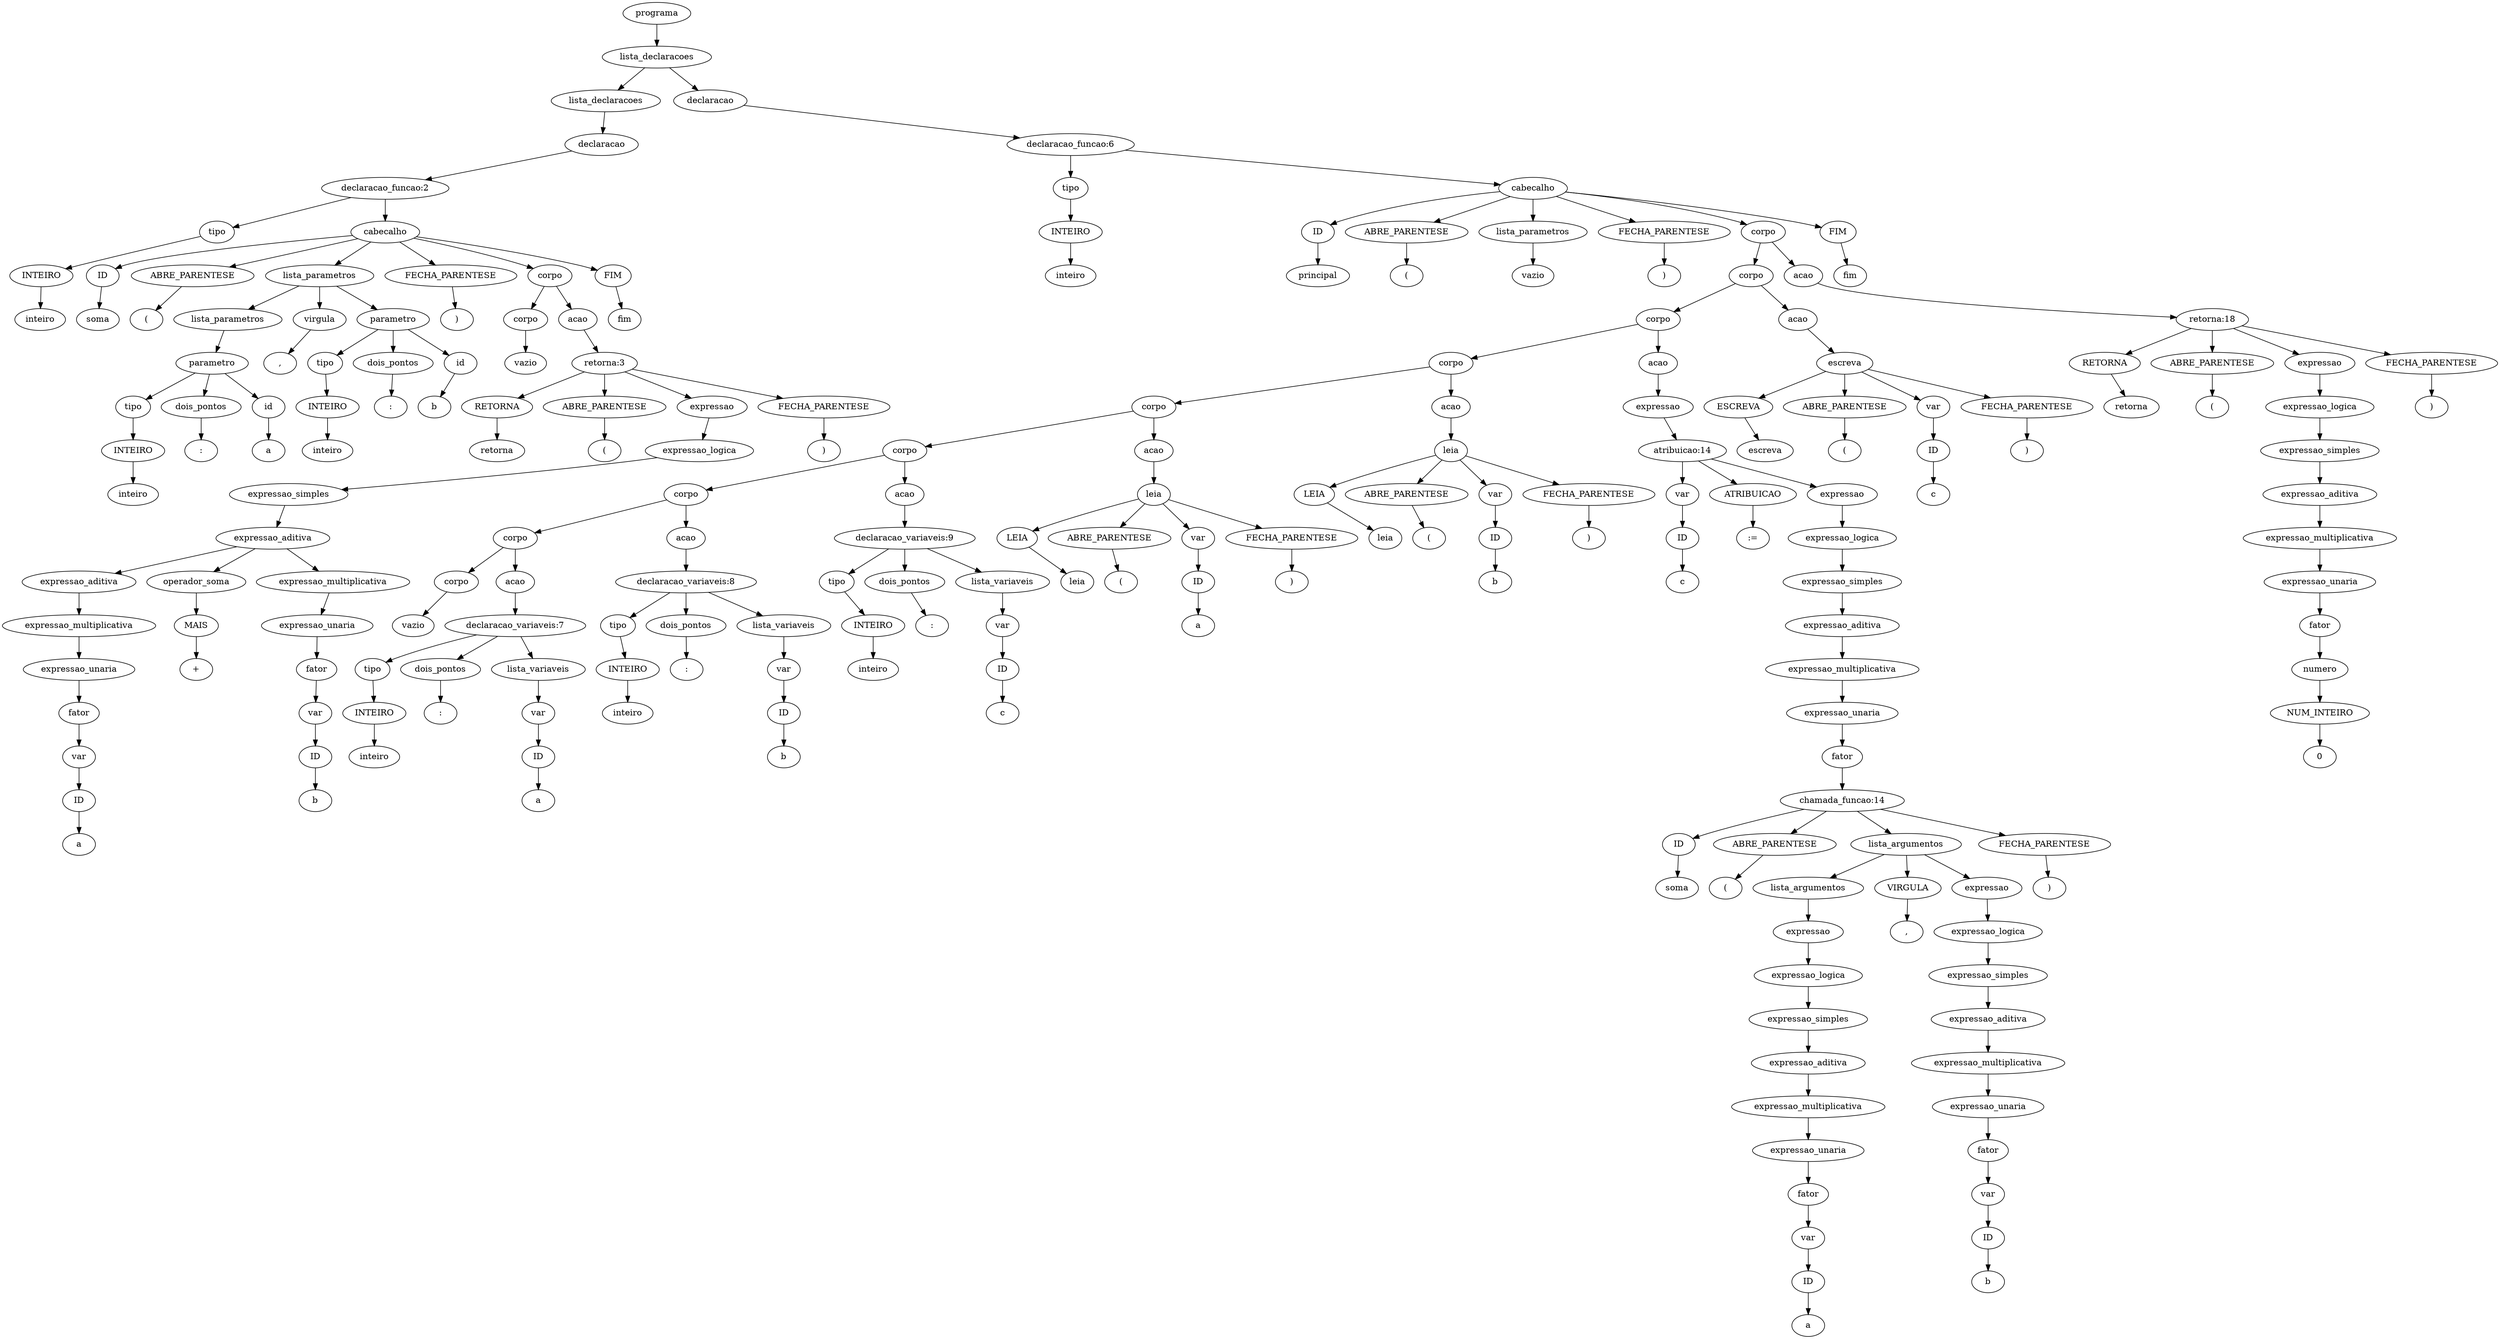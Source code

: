 digraph tree {
    "0x7fb589ea88b0" [label="programa"];
    "0x7fb589ee6730" [label="lista_declaracoes"];
    "0x7fb589ea8cd0" [label="lista_declaracoes"];
    "0x7fb58b1e48e0" [label="declaracao"];
    "0x7fb58a4add30" [label="declaracao_funcao:2"];
    "0x7fb589ea89a0" [label="tipo"];
    "0x7fb589ea89d0" [label="INTEIRO"];
    "0x7fb589ea8a90" [label="inteiro"];
    "0x7fb589ea8bb0" [label="cabecalho"];
    "0x7fb589ee6fa0" [label="ID"];
    "0x7fb589ee63d0" [label="soma"];
    "0x7fb589ee6ca0" [label="ABRE_PARENTESE"];
    "0x7fb589ee6d30" [label="("];
    "0x7fb589ea8e50" [label="lista_parametros"];
    "0x7fb589ea8a30" [label="lista_parametros"];
    "0x7fb589ea8d60" [label="parametro"];
    "0x7fb58a236970" [label="tipo"];
    "0x7fb58a52c400" [label="INTEIRO"];
    "0x7fb589ea8eb0" [label="inteiro"];
    "0x7fb589ea8dc0" [label="dois_pontos"];
    "0x7fb589ea8c40" [label=":"];
    "0x7fb589ea8ca0" [label="id"];
    "0x7fb589ea8ee0" [label="a"];
    "0x7fb589ea8fd0" [label="virgula"];
    "0x7fb589ea8b20" [label=","];
    "0x7fb589ea8c10" [label="parametro"];
    "0x7fb589ea8ac0" [label="tipo"];
    "0x7fb589ea8be0" [label="INTEIRO"];
    "0x7fb589ea8e20" [label="inteiro"];
    "0x7fb589ea8df0" [label="dois_pontos"];
    "0x7fb589ea8820" [label=":"];
    "0x7fb589ea8880" [label="id"];
    "0x7fb589ea8070" [label="b"];
    "0x7fb589ee6d90" [label="FECHA_PARENTESE"];
    "0x7fb589ee6460" [label=")"];
    "0x7fb589ea8190" [label="corpo"];
    "0x7fb589ea8a00" [label="corpo"];
    "0x7fb589ea8f40" [label="vazio"];
    "0x7fb589ea8160" [label="acao"];
    "0x7fb589ee6be0" [label="retorna:3"];
    "0x7fb589ee6b20" [label="RETORNA"];
    "0x7fb589ee6e80" [label="retorna"];
    "0x7fb589ee6eb0" [label="ABRE_PARENTESE"];
    "0x7fb589ee6f10" [label="("];
    "0x7fb589ee68e0" [label="expressao"];
    "0x7fb589ee6880" [label="expressao_logica"];
    "0x7fb589ee6940" [label="expressao_simples"];
    "0x7fb589ee6c70" [label="expressao_aditiva"];
    "0x7fb589ea8250" [label="expressao_aditiva"];
    "0x7fb589ee6af0" [label="expressao_multiplicativa"];
    "0x7fb589ea86a0" [label="expressao_unaria"];
    "0x7fb589ea81f0" [label="fator"];
    "0x7fb589ea8b50" [label="var"];
    "0x7fb589ea8730" [label="ID"];
    "0x7fb589ee6a90" [label="a"];
    "0x7fb589ee6d00" [label="operador_soma"];
    "0x7fb589ee6a60" [label="MAIS"];
    "0x7fb589ee6b80" [label="+"];
    "0x7fb589ee6850" [label="expressao_multiplicativa"];
    "0x7fb589ee6b50" [label="expressao_unaria"];
    "0x7fb589ee6c10" [label="fator"];
    "0x7fb589ee6f70" [label="var"];
    "0x7fb589ee6a00" [label="ID"];
    "0x7fb589ee67f0" [label="b"];
    "0x7fb589ee6d60" [label="FECHA_PARENTESE"];
    "0x7fb589ee6f40" [label=")"];
    "0x7fb589ee64c0" [label="FIM"];
    "0x7fb589ee64f0" [label="fim"];
    "0x7fb589ea8d30" [label="declaracao"];
    "0x7fb589ea80d0" [label="declaracao_funcao:6"];
    "0x7fb589ea8f70" [label="tipo"];
    "0x7fb589ea87f0" [label="INTEIRO"];
    "0x7fb589ea85e0" [label="inteiro"];
    "0x7fb589ea9070" [label="cabecalho"];
    "0x7fb589f975b0" [label="ID"];
    "0x7fb589f970a0" [label="principal"];
    "0x7fb589f97be0" [label="ABRE_PARENTESE"];
    "0x7fb589f979d0" [label="("];
    "0x7fb589ee69d0" [label="lista_parametros"];
    "0x7fb589ee6910" [label="vazio"];
    "0x7fb589f971c0" [label="FECHA_PARENTESE"];
    "0x7fb589f97790" [label=")"];
    "0x7fb589ea9520" [label="corpo"];
    "0x7fb589eb58e0" [label="corpo"];
    "0x7fb589ea9ac0" [label="corpo"];
    "0x7fb589eb52b0" [label="corpo"];
    "0x7fb589eb5f70" [label="corpo"];
    "0x7fb589eb52e0" [label="corpo"];
    "0x7fb589eb57c0" [label="corpo"];
    "0x7fb589ee62e0" [label="corpo"];
    "0x7fb589ee65b0" [label="corpo"];
    "0x7fb589ea8700" [label="vazio"];
    "0x7fb589ee6100" [label="acao"];
    "0x7fb589ee6670" [label="declaracao_variaveis:7"];
    "0x7fb589ee6df0" [label="tipo"];
    "0x7fb589ee61c0" [label="INTEIRO"];
    "0x7fb589ee6640" [label="inteiro"];
    "0x7fb589ee6760" [label="dois_pontos"];
    "0x7fb589eb54f0" [label=":"];
    "0x7fb589ee66d0" [label="lista_variaveis"];
    "0x7fb589ee6220" [label="var"];
    "0x7fb589ee6130" [label="ID"];
    "0x7fb589eb55b0" [label="a"];
    "0x7fb589ee6520" [label="acao"];
    "0x7fb589eb5730" [label="declaracao_variaveis:8"];
    "0x7fb589ee6e20" [label="tipo"];
    "0x7fb589ee62b0" [label="INTEIRO"];
    "0x7fb589eb56d0" [label="inteiro"];
    "0x7fb589eb5850" [label="dois_pontos"];
    "0x7fb589eb53a0" [label=":"];
    "0x7fb589eb5790" [label="lista_variaveis"];
    "0x7fb589ee67c0" [label="var"];
    "0x7fb589ee6700" [label="ID"];
    "0x7fb589eb5700" [label="b"];
    "0x7fb589eb59a0" [label="acao"];
    "0x7fb589eb5430" [label="declaracao_variaveis:9"];
    "0x7fb589ee65e0" [label="tipo"];
    "0x7fb589ee6340" [label="INTEIRO"];
    "0x7fb589eb5400" [label="inteiro"];
    "0x7fb589eb5520" [label="dois_pontos"];
    "0x7fb589eb5d30" [label=":"];
    "0x7fb589eb5490" [label="lista_variaveis"];
    "0x7fb589eb58b0" [label="var"];
    "0x7fb589eb5820" [label="ID"];
    "0x7fb589eb5df0" [label="c"];
    "0x7fb589eb5d60" [label="acao"];
    "0x7fb589eb5e80" [label="leia"];
    "0x7fb589eb5fd0" [label="LEIA"];
    "0x7fb589eb5dc0" [label="leia"];
    "0x7fb589eb5190" [label="ABRE_PARENTESE"];
    "0x7fb589eb51f0" [label="("];
    "0x7fb589eb5640" [label="var"];
    "0x7fb589eb56a0" [label="ID"];
    "0x7fb589eb5f10" [label="a"];
    "0x7fb589eb5220" [label="FECHA_PARENTESE"];
    "0x7fb589eb5280" [label=")"];
    "0x7fb589eb5a60" [label="acao"];
    "0x7fb589eb5ee0" [label="leia"];
    "0x7fb589eb5c70" [label="LEIA"];
    "0x7fb589eb5ac0" [label="leia"];
    "0x7fb589eb5910" [label="ABRE_PARENTESE"];
    "0x7fb589eb5af0" [label="("];
    "0x7fb589eb5940" [label="var"];
    "0x7fb589eb5610" [label="ID"];
    "0x7fb589eb50d0" [label="b"];
    "0x7fb589eb5b50" [label="FECHA_PARENTESE"];
    "0x7fb589eb5bb0" [label=")"];
    "0x7fb589eb5e50" [label="acao"];
    "0x7fb589eb59d0" [label="expressao"];
    "0x7fb589ea9250" [label="atribuicao:14"];
    "0x7fb589eb5580" [label="var"];
    "0x7fb589eb54c0" [label="ID"];
    "0x7fb589eb5070" [label="c"];
    "0x7fb589ea9190" [label="ATRIBUICAO"];
    "0x7fb589ea9c70" [label=":="];
    "0x7fb589eb5c40" [label="expressao"];
    "0x7fb589ea9c10" [label="expressao_logica"];
    "0x7fb589ea9220" [label="expressao_simples"];
    "0x7fb589eb5be0" [label="expressao_aditiva"];
    "0x7fb589ea9be0" [label="expressao_multiplicativa"];
    "0x7fb589eb5100" [label="expressao_unaria"];
    "0x7fb589eb5310" [label="fator"];
    "0x7fb589ea93a0" [label="chamada_funcao:14"];
    "0x7fb589ea9280" [label="ID"];
    "0x7fb589ea9970" [label="soma"];
    "0x7fb589ea99d0" [label="ABRE_PARENTESE"];
    "0x7fb589ea9880" [label="("];
    "0x7fb589ea96a0" [label="lista_argumentos"];
    "0x7fb589ea9b50" [label="lista_argumentos"];
    "0x7fb589ea9af0" [label="expressao"];
    "0x7fb589ea9a90" [label="expressao_logica"];
    "0x7fb589ea9a00" [label="expressao_simples"];
    "0x7fb589eb5f40" [label="expressao_aditiva"];
    "0x7fb589ea98b0" [label="expressao_multiplicativa"];
    "0x7fb589eb50a0" [label="expressao_unaria"];
    "0x7fb589eb5160" [label="fator"];
    "0x7fb589eb5a30" [label="var"];
    "0x7fb589eb5370" [label="ID"];
    "0x7fb589ea9a60" [label="a"];
    "0x7fb589ea9940" [label="VIRGULA"];
    "0x7fb589ea91c0" [label=","];
    "0x7fb589ea9850" [label="expressao"];
    "0x7fb589ea97f0" [label="expressao_logica"];
    "0x7fb589ea9ee0" [label="expressao_simples"];
    "0x7fb589ea94c0" [label="expressao_aditiva"];
    "0x7fb589ea97c0" [label="expressao_multiplicativa"];
    "0x7fb589ea93d0" [label="expressao_unaria"];
    "0x7fb589ea9460" [label="fator"];
    "0x7fb589ea9340" [label="var"];
    "0x7fb589ea9430" [label="ID"];
    "0x7fb589ea9760" [label="b"];
    "0x7fb589ea9130" [label="FECHA_PARENTESE"];
    "0x7fb589ea9b80" [label=")"];
    "0x7fb589ea9e80" [label="acao"];
    "0x7fb589ea9d00" [label="escreva"];
    "0x7fb589ea9d60" [label="ESCREVA"];
    "0x7fb589ea9cd0" [label="escreva"];
    "0x7fb589ea9eb0" [label="ABRE_PARENTESE"];
    "0x7fb589ea9f10" [label="("];
    "0x7fb589eb5d00" [label="var"];
    "0x7fb589eb5cd0" [label="ID"];
    "0x7fb589eb5b20" [label="c"];
    "0x7fb589ea9f70" [label="FECHA_PARENTESE"];
    "0x7fb589ea9550" [label=")"];
    "0x7fb589ea9e20" [label="acao"];
    "0x7fb589ea96d0" [label="retorna:18"];
    "0x7fb589f973a0" [label="RETORNA"];
    "0x7fb589f97bb0" [label="retorna"];
    "0x7fb589f97640" [label="ABRE_PARENTESE"];
    "0x7fb589f978e0" [label="("];
    "0x7fb589ea9670" [label="expressao"];
    "0x7fb589ea9490" [label="expressao_logica"];
    "0x7fb589ea9640" [label="expressao_simples"];
    "0x7fb589ea9100" [label="expressao_aditiva"];
    "0x7fb589ea95e0" [label="expressao_multiplicativa"];
    "0x7fb589ea9df0" [label="expressao_unaria"];
    "0x7fb589ea9ca0" [label="fator"];
    "0x7fb589ea98e0" [label="numero"];
    "0x7fb589ea9fa0" [label="NUM_INTEIRO"];
    "0x7fb589ea95b0" [label="0"];
    "0x7fb589f977c0" [label="FECHA_PARENTESE"];
    "0x7fb589f97a00" [label=")"];
    "0x7fb589f97df0" [label="FIM"];
    "0x7fb589f970d0" [label="fim"];
    "0x7fb589ea88b0" -> "0x7fb589ee6730";
    "0x7fb589ee6730" -> "0x7fb589ea8cd0";
    "0x7fb589ee6730" -> "0x7fb589ea8d30";
    "0x7fb589ea8cd0" -> "0x7fb58b1e48e0";
    "0x7fb58b1e48e0" -> "0x7fb58a4add30";
    "0x7fb58a4add30" -> "0x7fb589ea89a0";
    "0x7fb58a4add30" -> "0x7fb589ea8bb0";
    "0x7fb589ea89a0" -> "0x7fb589ea89d0";
    "0x7fb589ea89d0" -> "0x7fb589ea8a90";
    "0x7fb589ea8bb0" -> "0x7fb589ee6fa0";
    "0x7fb589ea8bb0" -> "0x7fb589ee6ca0";
    "0x7fb589ea8bb0" -> "0x7fb589ea8e50";
    "0x7fb589ea8bb0" -> "0x7fb589ee6d90";
    "0x7fb589ea8bb0" -> "0x7fb589ea8190";
    "0x7fb589ea8bb0" -> "0x7fb589ee64c0";
    "0x7fb589ee6fa0" -> "0x7fb589ee63d0";
    "0x7fb589ee6ca0" -> "0x7fb589ee6d30";
    "0x7fb589ea8e50" -> "0x7fb589ea8a30";
    "0x7fb589ea8e50" -> "0x7fb589ea8fd0";
    "0x7fb589ea8e50" -> "0x7fb589ea8c10";
    "0x7fb589ea8a30" -> "0x7fb589ea8d60";
    "0x7fb589ea8d60" -> "0x7fb58a236970";
    "0x7fb589ea8d60" -> "0x7fb589ea8dc0";
    "0x7fb589ea8d60" -> "0x7fb589ea8ca0";
    "0x7fb58a236970" -> "0x7fb58a52c400";
    "0x7fb58a52c400" -> "0x7fb589ea8eb0";
    "0x7fb589ea8dc0" -> "0x7fb589ea8c40";
    "0x7fb589ea8ca0" -> "0x7fb589ea8ee0";
    "0x7fb589ea8fd0" -> "0x7fb589ea8b20";
    "0x7fb589ea8c10" -> "0x7fb589ea8ac0";
    "0x7fb589ea8c10" -> "0x7fb589ea8df0";
    "0x7fb589ea8c10" -> "0x7fb589ea8880";
    "0x7fb589ea8ac0" -> "0x7fb589ea8be0";
    "0x7fb589ea8be0" -> "0x7fb589ea8e20";
    "0x7fb589ea8df0" -> "0x7fb589ea8820";
    "0x7fb589ea8880" -> "0x7fb589ea8070";
    "0x7fb589ee6d90" -> "0x7fb589ee6460";
    "0x7fb589ea8190" -> "0x7fb589ea8a00";
    "0x7fb589ea8190" -> "0x7fb589ea8160";
    "0x7fb589ea8a00" -> "0x7fb589ea8f40";
    "0x7fb589ea8160" -> "0x7fb589ee6be0";
    "0x7fb589ee6be0" -> "0x7fb589ee6b20";
    "0x7fb589ee6be0" -> "0x7fb589ee6eb0";
    "0x7fb589ee6be0" -> "0x7fb589ee68e0";
    "0x7fb589ee6be0" -> "0x7fb589ee6d60";
    "0x7fb589ee6b20" -> "0x7fb589ee6e80";
    "0x7fb589ee6eb0" -> "0x7fb589ee6f10";
    "0x7fb589ee68e0" -> "0x7fb589ee6880";
    "0x7fb589ee6880" -> "0x7fb589ee6940";
    "0x7fb589ee6940" -> "0x7fb589ee6c70";
    "0x7fb589ee6c70" -> "0x7fb589ea8250";
    "0x7fb589ee6c70" -> "0x7fb589ee6d00";
    "0x7fb589ee6c70" -> "0x7fb589ee6850";
    "0x7fb589ea8250" -> "0x7fb589ee6af0";
    "0x7fb589ee6af0" -> "0x7fb589ea86a0";
    "0x7fb589ea86a0" -> "0x7fb589ea81f0";
    "0x7fb589ea81f0" -> "0x7fb589ea8b50";
    "0x7fb589ea8b50" -> "0x7fb589ea8730";
    "0x7fb589ea8730" -> "0x7fb589ee6a90";
    "0x7fb589ee6d00" -> "0x7fb589ee6a60";
    "0x7fb589ee6a60" -> "0x7fb589ee6b80";
    "0x7fb589ee6850" -> "0x7fb589ee6b50";
    "0x7fb589ee6b50" -> "0x7fb589ee6c10";
    "0x7fb589ee6c10" -> "0x7fb589ee6f70";
    "0x7fb589ee6f70" -> "0x7fb589ee6a00";
    "0x7fb589ee6a00" -> "0x7fb589ee67f0";
    "0x7fb589ee6d60" -> "0x7fb589ee6f40";
    "0x7fb589ee64c0" -> "0x7fb589ee64f0";
    "0x7fb589ea8d30" -> "0x7fb589ea80d0";
    "0x7fb589ea80d0" -> "0x7fb589ea8f70";
    "0x7fb589ea80d0" -> "0x7fb589ea9070";
    "0x7fb589ea8f70" -> "0x7fb589ea87f0";
    "0x7fb589ea87f0" -> "0x7fb589ea85e0";
    "0x7fb589ea9070" -> "0x7fb589f975b0";
    "0x7fb589ea9070" -> "0x7fb589f97be0";
    "0x7fb589ea9070" -> "0x7fb589ee69d0";
    "0x7fb589ea9070" -> "0x7fb589f971c0";
    "0x7fb589ea9070" -> "0x7fb589ea9520";
    "0x7fb589ea9070" -> "0x7fb589f97df0";
    "0x7fb589f975b0" -> "0x7fb589f970a0";
    "0x7fb589f97be0" -> "0x7fb589f979d0";
    "0x7fb589ee69d0" -> "0x7fb589ee6910";
    "0x7fb589f971c0" -> "0x7fb589f97790";
    "0x7fb589ea9520" -> "0x7fb589eb58e0";
    "0x7fb589ea9520" -> "0x7fb589ea9e20";
    "0x7fb589eb58e0" -> "0x7fb589ea9ac0";
    "0x7fb589eb58e0" -> "0x7fb589ea9e80";
    "0x7fb589ea9ac0" -> "0x7fb589eb52b0";
    "0x7fb589ea9ac0" -> "0x7fb589eb5e50";
    "0x7fb589eb52b0" -> "0x7fb589eb5f70";
    "0x7fb589eb52b0" -> "0x7fb589eb5a60";
    "0x7fb589eb5f70" -> "0x7fb589eb52e0";
    "0x7fb589eb5f70" -> "0x7fb589eb5d60";
    "0x7fb589eb52e0" -> "0x7fb589eb57c0";
    "0x7fb589eb52e0" -> "0x7fb589eb59a0";
    "0x7fb589eb57c0" -> "0x7fb589ee62e0";
    "0x7fb589eb57c0" -> "0x7fb589ee6520";
    "0x7fb589ee62e0" -> "0x7fb589ee65b0";
    "0x7fb589ee62e0" -> "0x7fb589ee6100";
    "0x7fb589ee65b0" -> "0x7fb589ea8700";
    "0x7fb589ee6100" -> "0x7fb589ee6670";
    "0x7fb589ee6670" -> "0x7fb589ee6df0";
    "0x7fb589ee6670" -> "0x7fb589ee6760";
    "0x7fb589ee6670" -> "0x7fb589ee66d0";
    "0x7fb589ee6df0" -> "0x7fb589ee61c0";
    "0x7fb589ee61c0" -> "0x7fb589ee6640";
    "0x7fb589ee6760" -> "0x7fb589eb54f0";
    "0x7fb589ee66d0" -> "0x7fb589ee6220";
    "0x7fb589ee6220" -> "0x7fb589ee6130";
    "0x7fb589ee6130" -> "0x7fb589eb55b0";
    "0x7fb589ee6520" -> "0x7fb589eb5730";
    "0x7fb589eb5730" -> "0x7fb589ee6e20";
    "0x7fb589eb5730" -> "0x7fb589eb5850";
    "0x7fb589eb5730" -> "0x7fb589eb5790";
    "0x7fb589ee6e20" -> "0x7fb589ee62b0";
    "0x7fb589ee62b0" -> "0x7fb589eb56d0";
    "0x7fb589eb5850" -> "0x7fb589eb53a0";
    "0x7fb589eb5790" -> "0x7fb589ee67c0";
    "0x7fb589ee67c0" -> "0x7fb589ee6700";
    "0x7fb589ee6700" -> "0x7fb589eb5700";
    "0x7fb589eb59a0" -> "0x7fb589eb5430";
    "0x7fb589eb5430" -> "0x7fb589ee65e0";
    "0x7fb589eb5430" -> "0x7fb589eb5520";
    "0x7fb589eb5430" -> "0x7fb589eb5490";
    "0x7fb589ee65e0" -> "0x7fb589ee6340";
    "0x7fb589ee6340" -> "0x7fb589eb5400";
    "0x7fb589eb5520" -> "0x7fb589eb5d30";
    "0x7fb589eb5490" -> "0x7fb589eb58b0";
    "0x7fb589eb58b0" -> "0x7fb589eb5820";
    "0x7fb589eb5820" -> "0x7fb589eb5df0";
    "0x7fb589eb5d60" -> "0x7fb589eb5e80";
    "0x7fb589eb5e80" -> "0x7fb589eb5fd0";
    "0x7fb589eb5e80" -> "0x7fb589eb5190";
    "0x7fb589eb5e80" -> "0x7fb589eb5640";
    "0x7fb589eb5e80" -> "0x7fb589eb5220";
    "0x7fb589eb5fd0" -> "0x7fb589eb5dc0";
    "0x7fb589eb5190" -> "0x7fb589eb51f0";
    "0x7fb589eb5640" -> "0x7fb589eb56a0";
    "0x7fb589eb56a0" -> "0x7fb589eb5f10";
    "0x7fb589eb5220" -> "0x7fb589eb5280";
    "0x7fb589eb5a60" -> "0x7fb589eb5ee0";
    "0x7fb589eb5ee0" -> "0x7fb589eb5c70";
    "0x7fb589eb5ee0" -> "0x7fb589eb5910";
    "0x7fb589eb5ee0" -> "0x7fb589eb5940";
    "0x7fb589eb5ee0" -> "0x7fb589eb5b50";
    "0x7fb589eb5c70" -> "0x7fb589eb5ac0";
    "0x7fb589eb5910" -> "0x7fb589eb5af0";
    "0x7fb589eb5940" -> "0x7fb589eb5610";
    "0x7fb589eb5610" -> "0x7fb589eb50d0";
    "0x7fb589eb5b50" -> "0x7fb589eb5bb0";
    "0x7fb589eb5e50" -> "0x7fb589eb59d0";
    "0x7fb589eb59d0" -> "0x7fb589ea9250";
    "0x7fb589ea9250" -> "0x7fb589eb5580";
    "0x7fb589ea9250" -> "0x7fb589ea9190";
    "0x7fb589ea9250" -> "0x7fb589eb5c40";
    "0x7fb589eb5580" -> "0x7fb589eb54c0";
    "0x7fb589eb54c0" -> "0x7fb589eb5070";
    "0x7fb589ea9190" -> "0x7fb589ea9c70";
    "0x7fb589eb5c40" -> "0x7fb589ea9c10";
    "0x7fb589ea9c10" -> "0x7fb589ea9220";
    "0x7fb589ea9220" -> "0x7fb589eb5be0";
    "0x7fb589eb5be0" -> "0x7fb589ea9be0";
    "0x7fb589ea9be0" -> "0x7fb589eb5100";
    "0x7fb589eb5100" -> "0x7fb589eb5310";
    "0x7fb589eb5310" -> "0x7fb589ea93a0";
    "0x7fb589ea93a0" -> "0x7fb589ea9280";
    "0x7fb589ea93a0" -> "0x7fb589ea99d0";
    "0x7fb589ea93a0" -> "0x7fb589ea96a0";
    "0x7fb589ea93a0" -> "0x7fb589ea9130";
    "0x7fb589ea9280" -> "0x7fb589ea9970";
    "0x7fb589ea99d0" -> "0x7fb589ea9880";
    "0x7fb589ea96a0" -> "0x7fb589ea9b50";
    "0x7fb589ea96a0" -> "0x7fb589ea9940";
    "0x7fb589ea96a0" -> "0x7fb589ea9850";
    "0x7fb589ea9b50" -> "0x7fb589ea9af0";
    "0x7fb589ea9af0" -> "0x7fb589ea9a90";
    "0x7fb589ea9a90" -> "0x7fb589ea9a00";
    "0x7fb589ea9a00" -> "0x7fb589eb5f40";
    "0x7fb589eb5f40" -> "0x7fb589ea98b0";
    "0x7fb589ea98b0" -> "0x7fb589eb50a0";
    "0x7fb589eb50a0" -> "0x7fb589eb5160";
    "0x7fb589eb5160" -> "0x7fb589eb5a30";
    "0x7fb589eb5a30" -> "0x7fb589eb5370";
    "0x7fb589eb5370" -> "0x7fb589ea9a60";
    "0x7fb589ea9940" -> "0x7fb589ea91c0";
    "0x7fb589ea9850" -> "0x7fb589ea97f0";
    "0x7fb589ea97f0" -> "0x7fb589ea9ee0";
    "0x7fb589ea9ee0" -> "0x7fb589ea94c0";
    "0x7fb589ea94c0" -> "0x7fb589ea97c0";
    "0x7fb589ea97c0" -> "0x7fb589ea93d0";
    "0x7fb589ea93d0" -> "0x7fb589ea9460";
    "0x7fb589ea9460" -> "0x7fb589ea9340";
    "0x7fb589ea9340" -> "0x7fb589ea9430";
    "0x7fb589ea9430" -> "0x7fb589ea9760";
    "0x7fb589ea9130" -> "0x7fb589ea9b80";
    "0x7fb589ea9e80" -> "0x7fb589ea9d00";
    "0x7fb589ea9d00" -> "0x7fb589ea9d60";
    "0x7fb589ea9d00" -> "0x7fb589ea9eb0";
    "0x7fb589ea9d00" -> "0x7fb589eb5d00";
    "0x7fb589ea9d00" -> "0x7fb589ea9f70";
    "0x7fb589ea9d60" -> "0x7fb589ea9cd0";
    "0x7fb589ea9eb0" -> "0x7fb589ea9f10";
    "0x7fb589eb5d00" -> "0x7fb589eb5cd0";
    "0x7fb589eb5cd0" -> "0x7fb589eb5b20";
    "0x7fb589ea9f70" -> "0x7fb589ea9550";
    "0x7fb589ea9e20" -> "0x7fb589ea96d0";
    "0x7fb589ea96d0" -> "0x7fb589f973a0";
    "0x7fb589ea96d0" -> "0x7fb589f97640";
    "0x7fb589ea96d0" -> "0x7fb589ea9670";
    "0x7fb589ea96d0" -> "0x7fb589f977c0";
    "0x7fb589f973a0" -> "0x7fb589f97bb0";
    "0x7fb589f97640" -> "0x7fb589f978e0";
    "0x7fb589ea9670" -> "0x7fb589ea9490";
    "0x7fb589ea9490" -> "0x7fb589ea9640";
    "0x7fb589ea9640" -> "0x7fb589ea9100";
    "0x7fb589ea9100" -> "0x7fb589ea95e0";
    "0x7fb589ea95e0" -> "0x7fb589ea9df0";
    "0x7fb589ea9df0" -> "0x7fb589ea9ca0";
    "0x7fb589ea9ca0" -> "0x7fb589ea98e0";
    "0x7fb589ea98e0" -> "0x7fb589ea9fa0";
    "0x7fb589ea9fa0" -> "0x7fb589ea95b0";
    "0x7fb589f977c0" -> "0x7fb589f97a00";
    "0x7fb589f97df0" -> "0x7fb589f970d0";
}
